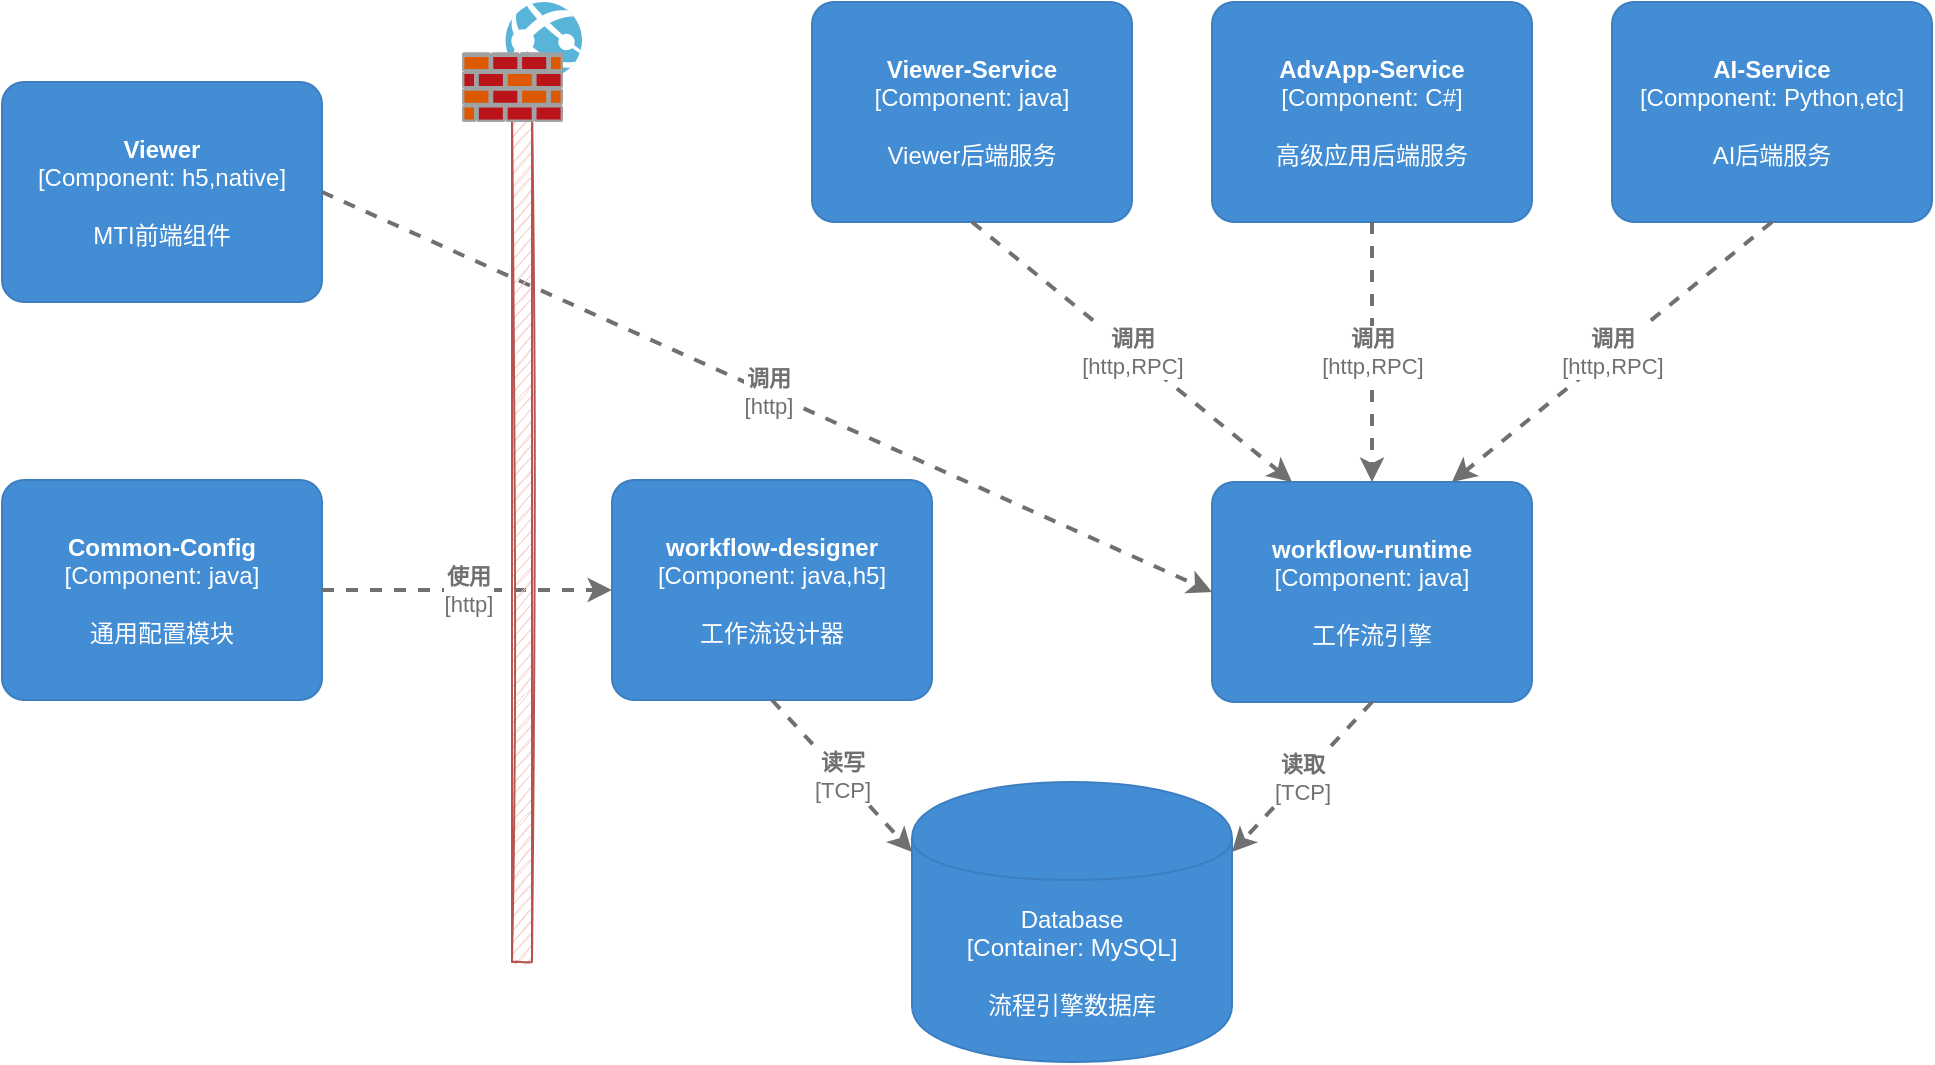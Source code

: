 <mxfile version="13.9.9" type="device"><diagram id="Z-Vn5V9KsKsAuYlgaDpY" name="Page-1"><mxGraphModel dx="1422" dy="942" grid="1" gridSize="10" guides="1" tooltips="1" connect="1" arrows="1" fold="1" page="1" pageScale="1" pageWidth="1169" pageHeight="827" math="0" shadow="0"><root><mxCell id="0"/><mxCell id="1" parent="0"/><object placeholders="1" c4Name="workflow-designer" c4Type="Component" c4Technology="java,h5" c4Description="工作流设计器" label="&lt;b&gt;%c4Name%&lt;/b&gt;&lt;div&gt;[%c4Type%: %c4Technology%]&lt;/div&gt;&lt;br&gt;&lt;div&gt;%c4Description%&lt;/div&gt;" id="f2UDCcDR8Z7DGTNzeVGu-1"><mxCell style="rounded=1;whiteSpace=wrap;html=1;labelBackgroundColor=none;fillColor=#438DD5;fontColor=#ffffff;align=center;arcSize=10;strokeColor=#3C7FC0;metaEdit=1;metaData={&quot;c4Type&quot;:{&quot;editable&quot;:false}};points=[[0.25,0,0],[0.5,0,0],[0.75,0,0],[1,0.25,0],[1,0.5,0],[1,0.75,0],[0.75,1,0],[0.5,1,0],[0.25,1,0],[0,0.75,0],[0,0.5,0],[0,0.25,0]];" vertex="1" parent="1"><mxGeometry x="345" y="279" width="160" height="110.0" as="geometry"/></mxCell></object><object placeholders="1" c4Name="workflow-runtime" c4Type="Component" c4Technology="java" c4Description="工作流引擎" label="&lt;b&gt;%c4Name%&lt;/b&gt;&lt;div&gt;[%c4Type%: %c4Technology%]&lt;/div&gt;&lt;br&gt;&lt;div&gt;%c4Description%&lt;/div&gt;" id="f2UDCcDR8Z7DGTNzeVGu-3"><mxCell style="rounded=1;whiteSpace=wrap;html=1;labelBackgroundColor=none;fillColor=#438DD5;fontColor=#ffffff;align=center;arcSize=10;strokeColor=#3C7FC0;metaEdit=1;metaData={&quot;c4Type&quot;:{&quot;editable&quot;:false}};points=[[0.25,0,0],[0.5,0,0],[0.75,0,0],[1,0.25,0],[1,0.5,0],[1,0.75,0],[0.75,1,0],[0.5,1,0],[0.25,1,0],[0,0.75,0],[0,0.5,0],[0,0.25,0]];" vertex="1" parent="1"><mxGeometry x="645" y="280" width="160" height="110.0" as="geometry"/></mxCell></object><object placeholders="1" c4Type="Database" c4Technology="MySQL" c4Description="流程引擎数据库" label="%c4Type%&lt;div&gt;[Container:&amp;nbsp;%c4Technology%]&lt;/div&gt;&lt;br&gt;&lt;div&gt;%c4Description%&lt;/div&gt;" id="f2UDCcDR8Z7DGTNzeVGu-4"><mxCell style="shape=cylinder;whiteSpace=wrap;html=1;boundedLbl=1;rounded=0;labelBackgroundColor=none;fillColor=#438DD5;fontSize=12;fontColor=#ffffff;align=center;strokeColor=#3C7FC0;metaEdit=1;points=[[0.5,0,0],[1,0.25,0],[1,0.5,0],[1,0.75,0],[0.5,1,0],[0,0.75,0],[0,0.5,0],[0,0.25,0]];metaData={&quot;c4Type&quot;:{&quot;editable&quot;:false}};" vertex="1" parent="1"><mxGeometry x="495" y="430" width="160" height="140" as="geometry"/></mxCell></object><object placeholders="1" c4Type="Relationship" c4Technology="TCP" c4Description="读取" label="&lt;div style=&quot;text-align: left&quot;&gt;&lt;div style=&quot;text-align: center&quot;&gt;&lt;b&gt;%c4Description%&lt;/b&gt;&lt;/div&gt;&lt;div style=&quot;text-align: center&quot;&gt;[%c4Technology%]&lt;/div&gt;&lt;/div&gt;" id="f2UDCcDR8Z7DGTNzeVGu-5"><mxCell style="edgeStyle=none;rounded=0;html=1;entryX=1;entryY=0.25;jettySize=auto;orthogonalLoop=1;strokeColor=#707070;strokeWidth=2;fontColor=#707070;jumpStyle=none;dashed=1;metaEdit=1;metaData={&quot;c4Type&quot;:{&quot;editable&quot;:false}};exitX=0.5;exitY=1;exitDx=0;exitDy=0;exitPerimeter=0;entryDx=0;entryDy=0;entryPerimeter=0;" edge="1" parent="1" source="f2UDCcDR8Z7DGTNzeVGu-3" target="f2UDCcDR8Z7DGTNzeVGu-4"><mxGeometry width="160" relative="1" as="geometry"><mxPoint x="695" y="510" as="sourcePoint"/><mxPoint x="855" y="510" as="targetPoint"/></mxGeometry></mxCell></object><object placeholders="1" c4Type="Relationship" c4Technology="TCP" c4Description="读写" label="&lt;div style=&quot;text-align: left&quot;&gt;&lt;div style=&quot;text-align: center&quot;&gt;&lt;b&gt;%c4Description%&lt;/b&gt;&lt;/div&gt;&lt;div style=&quot;text-align: center&quot;&gt;[%c4Technology%]&lt;/div&gt;&lt;/div&gt;" id="f2UDCcDR8Z7DGTNzeVGu-6"><mxCell style="edgeStyle=none;rounded=0;html=1;entryX=0;entryY=0.25;jettySize=auto;orthogonalLoop=1;strokeColor=#707070;strokeWidth=2;fontColor=#707070;jumpStyle=none;dashed=1;metaEdit=1;metaData={&quot;c4Type&quot;:{&quot;editable&quot;:false}};exitX=0.5;exitY=1;exitDx=0;exitDy=0;exitPerimeter=0;entryDx=0;entryDy=0;entryPerimeter=0;" edge="1" parent="1" source="f2UDCcDR8Z7DGTNzeVGu-1" target="f2UDCcDR8Z7DGTNzeVGu-4"><mxGeometry width="160" relative="1" as="geometry"><mxPoint x="205" y="580" as="sourcePoint"/><mxPoint x="365" y="580" as="targetPoint"/></mxGeometry></mxCell></object><object placeholders="1" c4Name="Viewer-Service" c4Type="Component" c4Technology="java" c4Description="Viewer后端服务" label="&lt;b&gt;%c4Name%&lt;/b&gt;&lt;div&gt;[%c4Type%: %c4Technology%]&lt;/div&gt;&lt;br&gt;&lt;div&gt;%c4Description%&lt;/div&gt;" id="f2UDCcDR8Z7DGTNzeVGu-12"><mxCell style="rounded=1;whiteSpace=wrap;html=1;labelBackgroundColor=none;fillColor=#438DD5;fontColor=#ffffff;align=center;arcSize=10;strokeColor=#3C7FC0;metaEdit=1;metaData={&quot;c4Type&quot;:{&quot;editable&quot;:false}};points=[[0.25,0,0],[0.5,0,0],[0.75,0,0],[1,0.25,0],[1,0.5,0],[1,0.75,0],[0.75,1,0],[0.5,1,0],[0.25,1,0],[0,0.75,0],[0,0.5,0],[0,0.25,0]];" vertex="1" parent="1"><mxGeometry x="445" y="40" width="160" height="110.0" as="geometry"/></mxCell></object><object placeholders="1" c4Name="AdvApp-Service" c4Type="Component" c4Technology="C#" c4Description="高级应用后端服务" label="&lt;b&gt;%c4Name%&lt;/b&gt;&lt;div&gt;[%c4Type%: %c4Technology%]&lt;/div&gt;&lt;br&gt;&lt;div&gt;%c4Description%&lt;/div&gt;" id="f2UDCcDR8Z7DGTNzeVGu-13"><mxCell style="rounded=1;whiteSpace=wrap;html=1;labelBackgroundColor=none;fillColor=#438DD5;fontColor=#ffffff;align=center;arcSize=10;strokeColor=#3C7FC0;metaEdit=1;metaData={&quot;c4Type&quot;:{&quot;editable&quot;:false}};points=[[0.25,0,0],[0.5,0,0],[0.75,0,0],[1,0.25,0],[1,0.5,0],[1,0.75,0],[0.75,1,0],[0.5,1,0],[0.25,1,0],[0,0.75,0],[0,0.5,0],[0,0.25,0]];" vertex="1" parent="1"><mxGeometry x="645" y="40" width="160" height="110.0" as="geometry"/></mxCell></object><object placeholders="1" c4Name="AI-Service" c4Type="Component" c4Technology="Python,etc" c4Description="AI后端服务" label="&lt;b&gt;%c4Name%&lt;/b&gt;&lt;div&gt;[%c4Type%: %c4Technology%]&lt;/div&gt;&lt;br&gt;&lt;div&gt;%c4Description%&lt;/div&gt;" id="f2UDCcDR8Z7DGTNzeVGu-14"><mxCell style="rounded=1;whiteSpace=wrap;html=1;labelBackgroundColor=none;fillColor=#438DD5;fontColor=#ffffff;align=center;arcSize=10;strokeColor=#3C7FC0;metaEdit=1;metaData={&quot;c4Type&quot;:{&quot;editable&quot;:false}};points=[[0.25,0,0],[0.5,0,0],[0.75,0,0],[1,0.25,0],[1,0.5,0],[1,0.75,0],[0.75,1,0],[0.5,1,0],[0.25,1,0],[0,0.75,0],[0,0.5,0],[0,0.25,0]];" vertex="1" parent="1"><mxGeometry x="845" y="40" width="160" height="110.0" as="geometry"/></mxCell></object><object placeholders="1" c4Name="Viewer" c4Type="Component" c4Technology="h5,native" c4Description="MTI前端组件" label="&lt;b&gt;%c4Name%&lt;/b&gt;&lt;div&gt;[%c4Type%: %c4Technology%]&lt;/div&gt;&lt;br&gt;&lt;div&gt;%c4Description%&lt;/div&gt;" id="f2UDCcDR8Z7DGTNzeVGu-20"><mxCell style="rounded=1;whiteSpace=wrap;html=1;labelBackgroundColor=none;fillColor=#438DD5;fontColor=#ffffff;align=center;arcSize=10;strokeColor=#3C7FC0;metaEdit=1;metaData={&quot;c4Type&quot;:{&quot;editable&quot;:false}};points=[[0.25,0,0],[0.5,0,0],[0.75,0,0],[1,0.25,0],[1,0.5,0],[1,0.75,0],[0.75,1,0],[0.5,1,0],[0.25,1,0],[0,0.75,0],[0,0.5,0],[0,0.25,0]];" vertex="1" parent="1"><mxGeometry x="40" y="80" width="160" height="110.0" as="geometry"/></mxCell></object><object placeholders="1" c4Name="Common-Config" c4Type="Component" c4Technology="java" c4Description="通用配置模块" label="&lt;b&gt;%c4Name%&lt;/b&gt;&lt;div&gt;[%c4Type%: %c4Technology%]&lt;/div&gt;&lt;br&gt;&lt;div&gt;%c4Description%&lt;/div&gt;" id="f2UDCcDR8Z7DGTNzeVGu-21"><mxCell style="rounded=1;whiteSpace=wrap;html=1;labelBackgroundColor=none;fillColor=#438DD5;fontColor=#ffffff;align=center;arcSize=10;strokeColor=#3C7FC0;metaEdit=1;metaData={&quot;c4Type&quot;:{&quot;editable&quot;:false}};points=[[0.25,0,0],[0.5,0,0],[0.75,0,0],[1,0.25,0],[1,0.5,0],[1,0.75,0],[0.75,1,0],[0.5,1,0],[0.25,1,0],[0,0.75,0],[0,0.5,0],[0,0.25,0]];" vertex="1" parent="1"><mxGeometry x="40" y="279" width="160" height="110.0" as="geometry"/></mxCell></object><object placeholders="1" c4Type="Relationship" c4Technology="http" c4Description="使用" label="&lt;div style=&quot;text-align: left&quot;&gt;&lt;div style=&quot;text-align: center&quot;&gt;&lt;b&gt;%c4Description%&lt;/b&gt;&lt;/div&gt;&lt;div style=&quot;text-align: center&quot;&gt;[%c4Technology%]&lt;/div&gt;&lt;/div&gt;" id="f2UDCcDR8Z7DGTNzeVGu-22"><mxCell style="edgeStyle=none;rounded=0;html=1;entryX=0;entryY=0.5;jettySize=auto;orthogonalLoop=1;strokeColor=#707070;strokeWidth=2;fontColor=#707070;jumpStyle=none;dashed=1;metaEdit=1;metaData={&quot;c4Type&quot;:{&quot;editable&quot;:false}};exitX=1;exitY=0.5;exitDx=0;exitDy=0;exitPerimeter=0;entryDx=0;entryDy=0;entryPerimeter=0;" edge="1" parent="1" source="f2UDCcDR8Z7DGTNzeVGu-21" target="f2UDCcDR8Z7DGTNzeVGu-1"><mxGeometry width="160" relative="1" as="geometry"><mxPoint x="70" y="520" as="sourcePoint"/><mxPoint x="230" y="520" as="targetPoint"/></mxGeometry></mxCell></object><object placeholders="1" c4Type="Relationship" c4Technology="http" c4Description="调用" label="&lt;div style=&quot;text-align: left&quot;&gt;&lt;div style=&quot;text-align: center&quot;&gt;&lt;b&gt;%c4Description%&lt;/b&gt;&lt;/div&gt;&lt;div style=&quot;text-align: center&quot;&gt;[%c4Technology%]&lt;/div&gt;&lt;/div&gt;" id="f2UDCcDR8Z7DGTNzeVGu-23"><mxCell style="edgeStyle=none;rounded=0;html=1;entryX=0;entryY=0.5;jettySize=auto;orthogonalLoop=1;strokeColor=#707070;strokeWidth=2;fontColor=#707070;jumpStyle=none;dashed=1;metaEdit=1;metaData={&quot;c4Type&quot;:{&quot;editable&quot;:false}};exitX=1;exitY=0.5;exitDx=0;exitDy=0;exitPerimeter=0;entryDx=0;entryDy=0;entryPerimeter=0;" edge="1" parent="1" source="f2UDCcDR8Z7DGTNzeVGu-20" target="f2UDCcDR8Z7DGTNzeVGu-3"><mxGeometry width="160" relative="1" as="geometry"><mxPoint x="130" y="630" as="sourcePoint"/><mxPoint x="290" y="630" as="targetPoint"/></mxGeometry></mxCell></object><object placeholders="1" c4Type="Relationship" c4Technology="http,RPC" c4Description="调用" label="&lt;div style=&quot;text-align: left&quot;&gt;&lt;div style=&quot;text-align: center&quot;&gt;&lt;b&gt;%c4Description%&lt;/b&gt;&lt;/div&gt;&lt;div style=&quot;text-align: center&quot;&gt;[%c4Technology%]&lt;/div&gt;&lt;/div&gt;" id="f2UDCcDR8Z7DGTNzeVGu-24"><mxCell style="edgeStyle=none;rounded=0;html=1;entryX=0.25;entryY=0;jettySize=auto;orthogonalLoop=1;strokeColor=#707070;strokeWidth=2;fontColor=#707070;jumpStyle=none;dashed=1;metaEdit=1;metaData={&quot;c4Type&quot;:{&quot;editable&quot;:false}};exitX=0.5;exitY=1;exitDx=0;exitDy=0;exitPerimeter=0;entryDx=0;entryDy=0;entryPerimeter=0;" edge="1" parent="1" source="f2UDCcDR8Z7DGTNzeVGu-12" target="f2UDCcDR8Z7DGTNzeVGu-3"><mxGeometry width="160" relative="1" as="geometry"><mxPoint x="795" y="240" as="sourcePoint"/><mxPoint x="955" y="240" as="targetPoint"/></mxGeometry></mxCell></object><object placeholders="1" c4Type="Relationship" c4Technology="http,RPC" c4Description="调用" label="&lt;div style=&quot;text-align: left&quot;&gt;&lt;div style=&quot;text-align: center&quot;&gt;&lt;b&gt;%c4Description%&lt;/b&gt;&lt;/div&gt;&lt;div style=&quot;text-align: center&quot;&gt;[%c4Technology%]&lt;/div&gt;&lt;/div&gt;" id="f2UDCcDR8Z7DGTNzeVGu-25"><mxCell style="edgeStyle=none;rounded=0;html=1;entryX=0.5;entryY=0;jettySize=auto;orthogonalLoop=1;strokeColor=#707070;strokeWidth=2;fontColor=#707070;jumpStyle=none;dashed=1;metaEdit=1;metaData={&quot;c4Type&quot;:{&quot;editable&quot;:false}};exitX=0.5;exitY=1;exitDx=0;exitDy=0;exitPerimeter=0;entryDx=0;entryDy=0;entryPerimeter=0;" edge="1" parent="1" source="f2UDCcDR8Z7DGTNzeVGu-13" target="f2UDCcDR8Z7DGTNzeVGu-3"><mxGeometry width="160" relative="1" as="geometry"><mxPoint x="855" y="340" as="sourcePoint"/><mxPoint x="1015" y="340" as="targetPoint"/></mxGeometry></mxCell></object><object placeholders="1" c4Type="Relationship" c4Technology="http,RPC" c4Description="调用" label="&lt;div style=&quot;text-align: left&quot;&gt;&lt;div style=&quot;text-align: center&quot;&gt;&lt;b&gt;%c4Description%&lt;/b&gt;&lt;/div&gt;&lt;div style=&quot;text-align: center&quot;&gt;[%c4Technology%]&lt;/div&gt;&lt;/div&gt;" id="f2UDCcDR8Z7DGTNzeVGu-26"><mxCell style="edgeStyle=none;rounded=0;html=1;entryX=0.75;entryY=0;jettySize=auto;orthogonalLoop=1;strokeColor=#707070;strokeWidth=2;fontColor=#707070;jumpStyle=none;dashed=1;metaEdit=1;metaData={&quot;c4Type&quot;:{&quot;editable&quot;:false}};exitX=0.5;exitY=1;exitDx=0;exitDy=0;exitPerimeter=0;entryDx=0;entryDy=0;entryPerimeter=0;" edge="1" parent="1" source="f2UDCcDR8Z7DGTNzeVGu-14" target="f2UDCcDR8Z7DGTNzeVGu-3"><mxGeometry width="160" relative="1" as="geometry"><mxPoint x="785" y="390" as="sourcePoint"/><mxPoint x="945" y="390" as="targetPoint"/></mxGeometry></mxCell></object><mxCell id="f2UDCcDR8Z7DGTNzeVGu-31" value="" style="rounded=0;whiteSpace=wrap;html=1;fillColor=#f8cecc;strokeColor=#b85450;shadow=0;sketch=1;glass=0;" vertex="1" parent="1"><mxGeometry x="295" y="90" width="10" height="430" as="geometry"/></mxCell><mxCell id="f2UDCcDR8Z7DGTNzeVGu-32" value="" style="aspect=fixed;html=1;points=[];align=center;image;fontSize=12;image=img/lib/mscae/Web_App_Firewall.svg;rounded=0;shadow=0;glass=0;sketch=1;fillColor=none;" vertex="1" parent="1"><mxGeometry x="270" y="40" width="60" height="60" as="geometry"/></mxCell></root></mxGraphModel></diagram></mxfile>